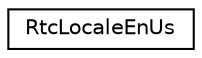 digraph "Graphical Class Hierarchy"
{
 // LATEX_PDF_SIZE
  edge [fontname="Helvetica",fontsize="10",labelfontname="Helvetica",labelfontsize="10"];
  node [fontname="Helvetica",fontsize="10",shape=record];
  rankdir="LR";
  Node0 [label="RtcLocaleEnUs",height=0.2,width=0.4,color="black", fillcolor="white", style="filled",URL="$classRtcLocaleEnUs.html",tooltip=" "];
}
